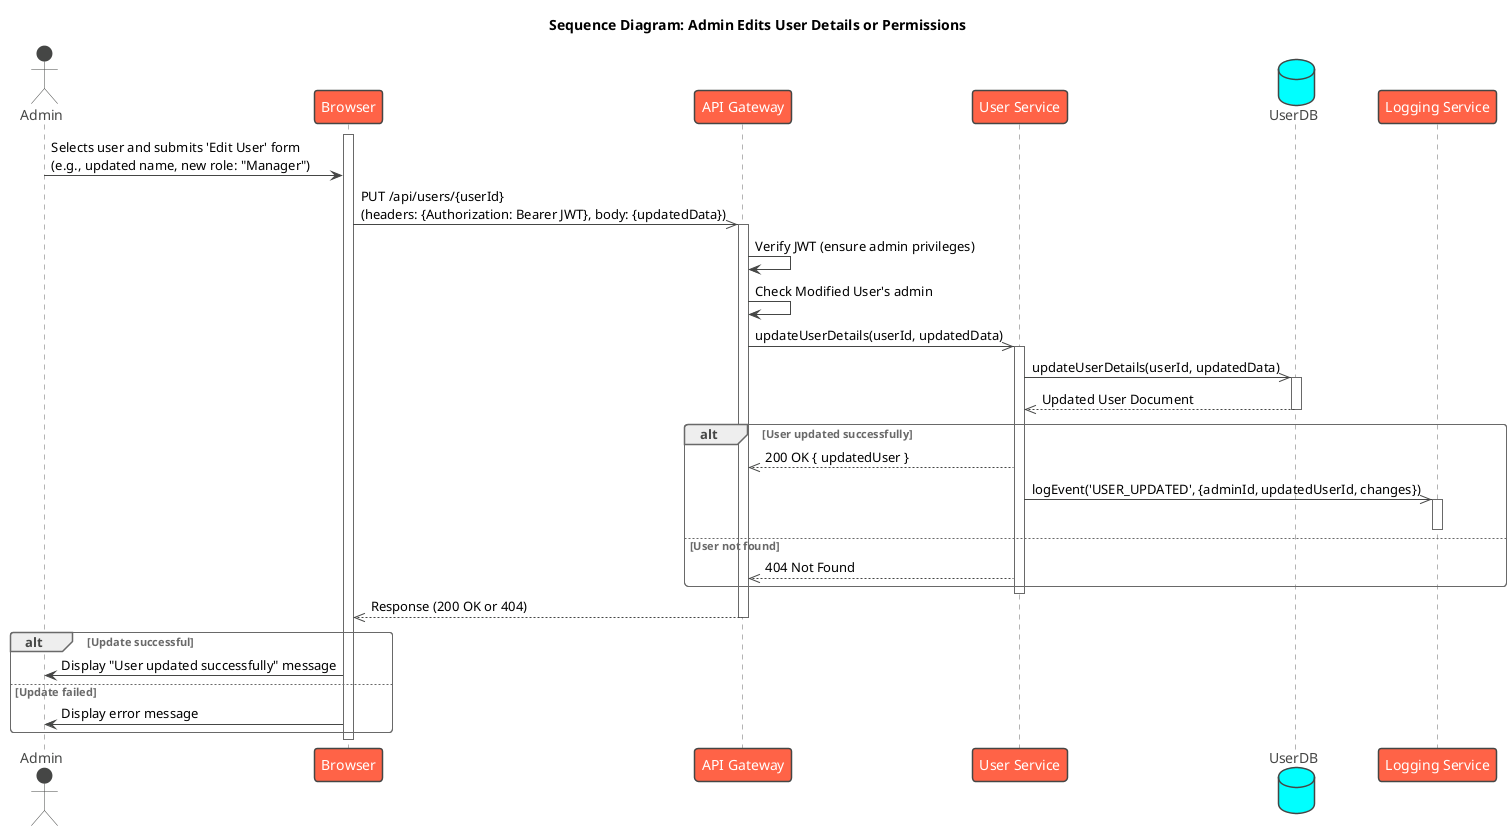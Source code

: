 @startuml
!theme vibrant

title Sequence Diagram: Admin Edits User Details or Permissions

actor Admin
participant Browser
participant "API Gateway" as Gateway
participant "User Service" as UserService
database "UserDB"
participant "Logging Service" as LoggingService

activate Browser
Admin -> Browser : Selects user and submits 'Edit User' form\n(e.g., updated name, new role: "Manager")

Browser ->> Gateway : PUT /api/users/{userId}\n(headers: {Authorization: Bearer JWT}, body: {updatedData})
activate Gateway

Gateway -> Gateway : Verify JWT (ensure admin privileges)
Gateway -> Gateway : Check Modified User's admin 
Gateway ->> UserService : updateUserDetails(userId, updatedData)
activate UserService

UserService ->> UserDB : updateUserDetails(userId, updatedData)
activate UserDB
UserDB -->> UserService : Updated User Document
deactivate UserDB

alt User updated successfully
    UserService -->> Gateway : 200 OK { updatedUser }
    
    ' Asynchronous Logging
    
    UserService ->> LoggingService : logEvent('USER_UPDATED', {adminId, updatedUserId, changes})
    activate LoggingService
    deactivate LoggingService

else User not found
    UserService -->> Gateway : 404 Not Found
end

deactivate UserService
Gateway -->> Browser : Response (200 OK or 404)
deactivate Gateway

alt Update successful
    Browser -> Admin : Display "User updated successfully" message
else Update failed
    Browser -> Admin : Display error message
end
deactivate Browser

@enduml
